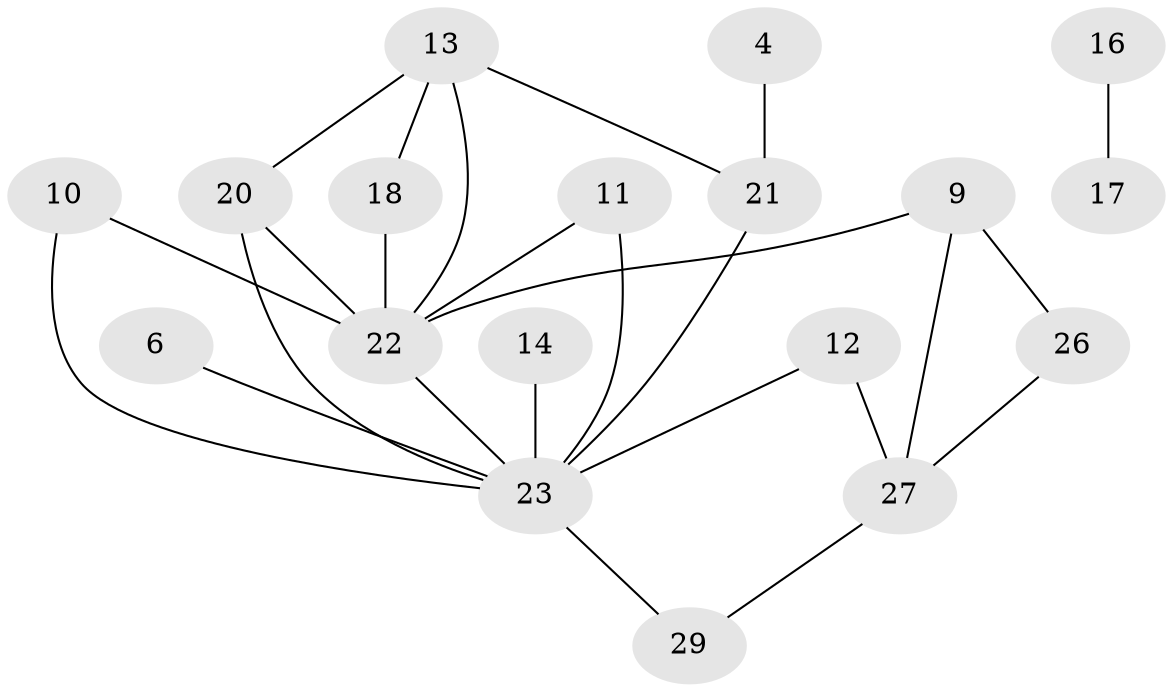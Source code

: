 // original degree distribution, {0: 0.19642857142857142, 2: 0.3392857142857143, 3: 0.19642857142857142, 1: 0.17857142857142858, 6: 0.017857142857142856, 5: 0.017857142857142856, 4: 0.05357142857142857}
// Generated by graph-tools (version 1.1) at 2025/25/03/09/25 03:25:20]
// undirected, 18 vertices, 25 edges
graph export_dot {
graph [start="1"]
  node [color=gray90,style=filled];
  4;
  6;
  9;
  10;
  11;
  12;
  13;
  14;
  16;
  17;
  18;
  20;
  21;
  22;
  23;
  26;
  27;
  29;
  4 -- 21 [weight=1.0];
  6 -- 23 [weight=1.0];
  9 -- 22 [weight=1.0];
  9 -- 26 [weight=1.0];
  9 -- 27 [weight=1.0];
  10 -- 22 [weight=1.0];
  10 -- 23 [weight=1.0];
  11 -- 22 [weight=1.0];
  11 -- 23 [weight=1.0];
  12 -- 23 [weight=1.0];
  12 -- 27 [weight=1.0];
  13 -- 18 [weight=1.0];
  13 -- 20 [weight=1.0];
  13 -- 21 [weight=1.0];
  13 -- 22 [weight=1.0];
  14 -- 23 [weight=1.0];
  16 -- 17 [weight=1.0];
  18 -- 22 [weight=1.0];
  20 -- 22 [weight=1.0];
  20 -- 23 [weight=1.0];
  21 -- 23 [weight=1.0];
  22 -- 23 [weight=1.0];
  23 -- 29 [weight=1.0];
  26 -- 27 [weight=1.0];
  27 -- 29 [weight=1.0];
}

